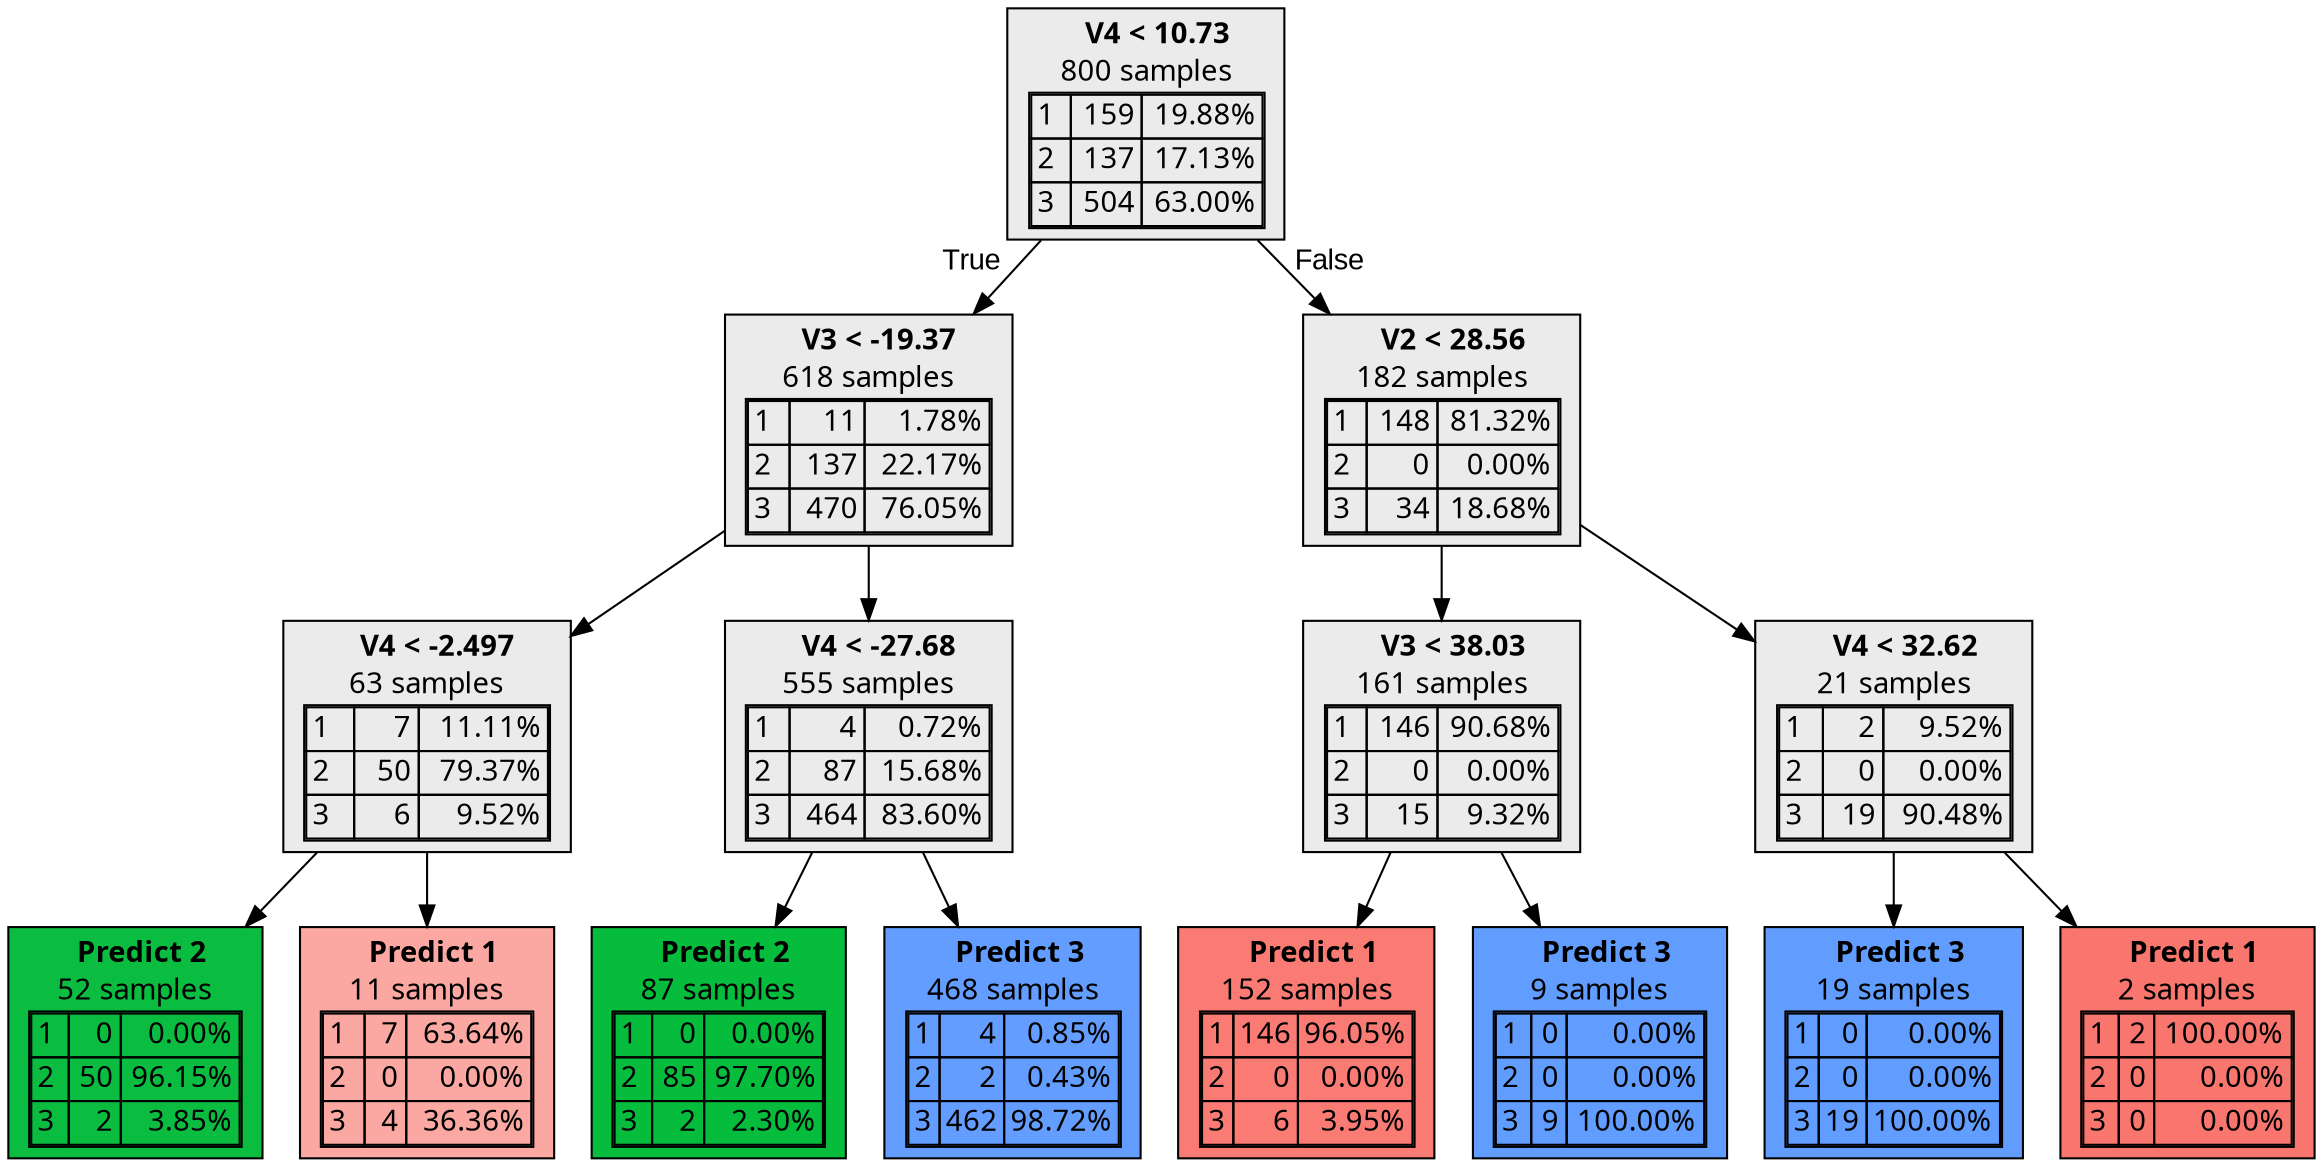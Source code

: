 digraph {
    1 [label=<  <TABLE BORDER="0" CELLPADDING="0">
      <TR>
    <TD>
      <B> V4 &lt; 10.73</B>
    </TD>
  </TR>

    <TR>
      <TD>800 samples</TD>
    </TR>
    <TR>
  <TD>
    <TABLE CELLSPACING="0">
        <TR >
    <TD ALIGN="LEFT">1</TD>
    <TD ALIGN="RIGHT">159</TD>
    <TD ALIGN="RIGHT">19.88%</TD>
  </TR>
  <TR >
    <TD ALIGN="LEFT">2</TD>
    <TD ALIGN="RIGHT">137</TD>
    <TD ALIGN="RIGHT">17.13%</TD>
  </TR>
  <TR class="highlighted">
    <TD ALIGN="LEFT">3</TD>
    <TD ALIGN="RIGHT">504</TD>
    <TD ALIGN="RIGHT">63.00%</TD>
  </TR>

    </TABLE>
  </TD>
</TR>

  </TABLE>
>,fillcolor="#EBEBEB",shape=box,fontname="bold arial",style="filled"];
    1 -> 2 [labeldistance=2.5, labelangle=45, headlabel="True",fontname="arial"];
    1 -> 9 [labeldistance=2.5, labelangle=-45, headlabel="False",fontname="arial"];
    2 [label=<  <TABLE BORDER="0" CELLPADDING="0">
      <TR>
    <TD>
      <B> V3 &lt; -19.37</B>
    </TD>
  </TR>

    <TR>
      <TD>618 samples</TD>
    </TR>
    <TR>
  <TD>
    <TABLE CELLSPACING="0">
        <TR >
    <TD ALIGN="LEFT">1</TD>
    <TD ALIGN="RIGHT">11</TD>
    <TD ALIGN="RIGHT">1.78%</TD>
  </TR>
  <TR >
    <TD ALIGN="LEFT">2</TD>
    <TD ALIGN="RIGHT">137</TD>
    <TD ALIGN="RIGHT">22.17%</TD>
  </TR>
  <TR class="highlighted">
    <TD ALIGN="LEFT">3</TD>
    <TD ALIGN="RIGHT">470</TD>
    <TD ALIGN="RIGHT">76.05%</TD>
  </TR>

    </TABLE>
  </TD>
</TR>

  </TABLE>
>,fillcolor="#EBEBEB",shape=box,fontname="bold arial",style="filled"];
    2 -> 3;
    2 -> 6;
    3 [label=<  <TABLE BORDER="0" CELLPADDING="0">
      <TR>
    <TD>
      <B> V4 &lt; -2.497</B>
    </TD>
  </TR>

    <TR>
      <TD>63 samples</TD>
    </TR>
    <TR>
  <TD>
    <TABLE CELLSPACING="0">
        <TR >
    <TD ALIGN="LEFT">1</TD>
    <TD ALIGN="RIGHT">7</TD>
    <TD ALIGN="RIGHT">11.11%</TD>
  </TR>
  <TR class="highlighted">
    <TD ALIGN="LEFT">2</TD>
    <TD ALIGN="RIGHT">50</TD>
    <TD ALIGN="RIGHT">79.37%</TD>
  </TR>
  <TR >
    <TD ALIGN="LEFT">3</TD>
    <TD ALIGN="RIGHT">6</TD>
    <TD ALIGN="RIGHT">9.52%</TD>
  </TR>

    </TABLE>
  </TD>
</TR>

  </TABLE>
>,fillcolor="#EBEBEB",shape=box,fontname="bold arial",style="filled"];
    3 -> 4;
    3 -> 5;
    4 [label=<  <TABLE BORDER="0" CELLPADDING="0">
      <TR>
    <TD>
      <B>Predict 2</B>
    </TD>
  </TR>

    <TR>
      <TD>52 samples</TD>
    </TR>
    <TR>
  <TD>
    <TABLE CELLSPACING="0">
        <TR >
    <TD ALIGN="LEFT">1</TD>
    <TD ALIGN="RIGHT">0</TD>
    <TD ALIGN="RIGHT">0.00%</TD>
  </TR>
  <TR class="highlighted">
    <TD ALIGN="LEFT">2</TD>
    <TD ALIGN="RIGHT">50</TD>
    <TD ALIGN="RIGHT">96.15%</TD>
  </TR>
  <TR >
    <TD ALIGN="LEFT">3</TD>
    <TD ALIGN="RIGHT">2</TD>
    <TD ALIGN="RIGHT">3.85%</TD>
  </TR>

    </TABLE>
  </TD>
</TR>

  </TABLE>
>,fillcolor="#00BA38f5",shape=box,fontname="bold arial",style="filled",color=black];
    5 [label=<  <TABLE BORDER="0" CELLPADDING="0">
      <TR>
    <TD>
      <B>Predict 1</B>
    </TD>
  </TR>

    <TR>
      <TD>11 samples</TD>
    </TR>
    <TR>
  <TD>
    <TABLE CELLSPACING="0">
        <TR class="highlighted">
    <TD ALIGN="LEFT">1</TD>
    <TD ALIGN="RIGHT">7</TD>
    <TD ALIGN="RIGHT">63.64%</TD>
  </TR>
  <TR >
    <TD ALIGN="LEFT">2</TD>
    <TD ALIGN="RIGHT">0</TD>
    <TD ALIGN="RIGHT">0.00%</TD>
  </TR>
  <TR >
    <TD ALIGN="LEFT">3</TD>
    <TD ALIGN="RIGHT">4</TD>
    <TD ALIGN="RIGHT">36.36%</TD>
  </TR>

    </TABLE>
  </TD>
</TR>

  </TABLE>
>,fillcolor="#F8766Da2",shape=box,fontname="bold arial",style="filled",color=black];
    6 [label=<  <TABLE BORDER="0" CELLPADDING="0">
      <TR>
    <TD>
      <B> V4 &lt; -27.68</B>
    </TD>
  </TR>

    <TR>
      <TD>555 samples</TD>
    </TR>
    <TR>
  <TD>
    <TABLE CELLSPACING="0">
        <TR >
    <TD ALIGN="LEFT">1</TD>
    <TD ALIGN="RIGHT">4</TD>
    <TD ALIGN="RIGHT">0.72%</TD>
  </TR>
  <TR >
    <TD ALIGN="LEFT">2</TD>
    <TD ALIGN="RIGHT">87</TD>
    <TD ALIGN="RIGHT">15.68%</TD>
  </TR>
  <TR class="highlighted">
    <TD ALIGN="LEFT">3</TD>
    <TD ALIGN="RIGHT">464</TD>
    <TD ALIGN="RIGHT">83.60%</TD>
  </TR>

    </TABLE>
  </TD>
</TR>

  </TABLE>
>,fillcolor="#EBEBEB",shape=box,fontname="bold arial",style="filled"];
    6 -> 7;
    6 -> 8;
    7 [label=<  <TABLE BORDER="0" CELLPADDING="0">
      <TR>
    <TD>
      <B>Predict 2</B>
    </TD>
  </TR>

    <TR>
      <TD>87 samples</TD>
    </TR>
    <TR>
  <TD>
    <TABLE CELLSPACING="0">
        <TR >
    <TD ALIGN="LEFT">1</TD>
    <TD ALIGN="RIGHT">0</TD>
    <TD ALIGN="RIGHT">0.00%</TD>
  </TR>
  <TR class="highlighted">
    <TD ALIGN="LEFT">2</TD>
    <TD ALIGN="RIGHT">85</TD>
    <TD ALIGN="RIGHT">97.70%</TD>
  </TR>
  <TR >
    <TD ALIGN="LEFT">3</TD>
    <TD ALIGN="RIGHT">2</TD>
    <TD ALIGN="RIGHT">2.30%</TD>
  </TR>

    </TABLE>
  </TD>
</TR>

  </TABLE>
>,fillcolor="#00BA38f9",shape=box,fontname="bold arial",style="filled",color=black];
    8 [label=<  <TABLE BORDER="0" CELLPADDING="0">
      <TR>
    <TD>
      <B>Predict 3</B>
    </TD>
  </TR>

    <TR>
      <TD>468 samples</TD>
    </TR>
    <TR>
  <TD>
    <TABLE CELLSPACING="0">
        <TR >
    <TD ALIGN="LEFT">1</TD>
    <TD ALIGN="RIGHT">4</TD>
    <TD ALIGN="RIGHT">0.85%</TD>
  </TR>
  <TR >
    <TD ALIGN="LEFT">2</TD>
    <TD ALIGN="RIGHT">2</TD>
    <TD ALIGN="RIGHT">0.43%</TD>
  </TR>
  <TR class="highlighted">
    <TD ALIGN="LEFT">3</TD>
    <TD ALIGN="RIGHT">462</TD>
    <TD ALIGN="RIGHT">98.72%</TD>
  </TR>

    </TABLE>
  </TD>
</TR>

  </TABLE>
>,fillcolor="#619CFFfc",shape=box,fontname="bold arial",style="filled",color=black];
    9 [label=<  <TABLE BORDER="0" CELLPADDING="0">
      <TR>
    <TD>
      <B> V2 &lt; 28.56</B>
    </TD>
  </TR>

    <TR>
      <TD>182 samples</TD>
    </TR>
    <TR>
  <TD>
    <TABLE CELLSPACING="0">
        <TR class="highlighted">
    <TD ALIGN="LEFT">1</TD>
    <TD ALIGN="RIGHT">148</TD>
    <TD ALIGN="RIGHT">81.32%</TD>
  </TR>
  <TR >
    <TD ALIGN="LEFT">2</TD>
    <TD ALIGN="RIGHT">0</TD>
    <TD ALIGN="RIGHT">0.00%</TD>
  </TR>
  <TR >
    <TD ALIGN="LEFT">3</TD>
    <TD ALIGN="RIGHT">34</TD>
    <TD ALIGN="RIGHT">18.68%</TD>
  </TR>

    </TABLE>
  </TD>
</TR>

  </TABLE>
>,fillcolor="#EBEBEB",shape=box,fontname="bold arial",style="filled"];
    9 -> 10;
    9 -> 13;
    10 [label=<  <TABLE BORDER="0" CELLPADDING="0">
      <TR>
    <TD>
      <B> V3 &lt; 38.03</B>
    </TD>
  </TR>

    <TR>
      <TD>161 samples</TD>
    </TR>
    <TR>
  <TD>
    <TABLE CELLSPACING="0">
        <TR class="highlighted">
    <TD ALIGN="LEFT">1</TD>
    <TD ALIGN="RIGHT">146</TD>
    <TD ALIGN="RIGHT">90.68%</TD>
  </TR>
  <TR >
    <TD ALIGN="LEFT">2</TD>
    <TD ALIGN="RIGHT">0</TD>
    <TD ALIGN="RIGHT">0.00%</TD>
  </TR>
  <TR >
    <TD ALIGN="LEFT">3</TD>
    <TD ALIGN="RIGHT">15</TD>
    <TD ALIGN="RIGHT">9.32%</TD>
  </TR>

    </TABLE>
  </TD>
</TR>

  </TABLE>
>,fillcolor="#EBEBEB",shape=box,fontname="bold arial",style="filled"];
    10 -> 11;
    10 -> 12;
    11 [label=<  <TABLE BORDER="0" CELLPADDING="0">
      <TR>
    <TD>
      <B>Predict 1</B>
    </TD>
  </TR>

    <TR>
      <TD>152 samples</TD>
    </TR>
    <TR>
  <TD>
    <TABLE CELLSPACING="0">
        <TR class="highlighted">
    <TD ALIGN="LEFT">1</TD>
    <TD ALIGN="RIGHT">146</TD>
    <TD ALIGN="RIGHT">96.05%</TD>
  </TR>
  <TR >
    <TD ALIGN="LEFT">2</TD>
    <TD ALIGN="RIGHT">0</TD>
    <TD ALIGN="RIGHT">0.00%</TD>
  </TR>
  <TR >
    <TD ALIGN="LEFT">3</TD>
    <TD ALIGN="RIGHT">6</TD>
    <TD ALIGN="RIGHT">3.95%</TD>
  </TR>

    </TABLE>
  </TD>
</TR>

  </TABLE>
>,fillcolor="#F8766Df5",shape=box,fontname="bold arial",style="filled",color=black];
    12 [label=<  <TABLE BORDER="0" CELLPADDING="0">
      <TR>
    <TD>
      <B>Predict 3</B>
    </TD>
  </TR>

    <TR>
      <TD>9 samples</TD>
    </TR>
    <TR>
  <TD>
    <TABLE CELLSPACING="0">
        <TR >
    <TD ALIGN="LEFT">1</TD>
    <TD ALIGN="RIGHT">0</TD>
    <TD ALIGN="RIGHT">0.00%</TD>
  </TR>
  <TR >
    <TD ALIGN="LEFT">2</TD>
    <TD ALIGN="RIGHT">0</TD>
    <TD ALIGN="RIGHT">0.00%</TD>
  </TR>
  <TR class="highlighted">
    <TD ALIGN="LEFT">3</TD>
    <TD ALIGN="RIGHT">9</TD>
    <TD ALIGN="RIGHT">100.00%</TD>
  </TR>

    </TABLE>
  </TD>
</TR>

  </TABLE>
>,fillcolor="#619CFFff",shape=box,fontname="bold arial",style="filled",color=black];
    13 [label=<  <TABLE BORDER="0" CELLPADDING="0">
      <TR>
    <TD>
      <B> V4 &lt; 32.62</B>
    </TD>
  </TR>

    <TR>
      <TD>21 samples</TD>
    </TR>
    <TR>
  <TD>
    <TABLE CELLSPACING="0">
        <TR >
    <TD ALIGN="LEFT">1</TD>
    <TD ALIGN="RIGHT">2</TD>
    <TD ALIGN="RIGHT">9.52%</TD>
  </TR>
  <TR >
    <TD ALIGN="LEFT">2</TD>
    <TD ALIGN="RIGHT">0</TD>
    <TD ALIGN="RIGHT">0.00%</TD>
  </TR>
  <TR class="highlighted">
    <TD ALIGN="LEFT">3</TD>
    <TD ALIGN="RIGHT">19</TD>
    <TD ALIGN="RIGHT">90.48%</TD>
  </TR>

    </TABLE>
  </TD>
</TR>

  </TABLE>
>,fillcolor="#EBEBEB",shape=box,fontname="bold arial",style="filled"];
    13 -> 14;
    13 -> 15;
    14 [label=<  <TABLE BORDER="0" CELLPADDING="0">
      <TR>
    <TD>
      <B>Predict 3</B>
    </TD>
  </TR>

    <TR>
      <TD>19 samples</TD>
    </TR>
    <TR>
  <TD>
    <TABLE CELLSPACING="0">
        <TR >
    <TD ALIGN="LEFT">1</TD>
    <TD ALIGN="RIGHT">0</TD>
    <TD ALIGN="RIGHT">0.00%</TD>
  </TR>
  <TR >
    <TD ALIGN="LEFT">2</TD>
    <TD ALIGN="RIGHT">0</TD>
    <TD ALIGN="RIGHT">0.00%</TD>
  </TR>
  <TR class="highlighted">
    <TD ALIGN="LEFT">3</TD>
    <TD ALIGN="RIGHT">19</TD>
    <TD ALIGN="RIGHT">100.00%</TD>
  </TR>

    </TABLE>
  </TD>
</TR>

  </TABLE>
>,fillcolor="#619CFFff",shape=box,fontname="bold arial",style="filled",color=black];
    15 [label=<  <TABLE BORDER="0" CELLPADDING="0">
      <TR>
    <TD>
      <B>Predict 1</B>
    </TD>
  </TR>

    <TR>
      <TD>2 samples</TD>
    </TR>
    <TR>
  <TD>
    <TABLE CELLSPACING="0">
        <TR class="highlighted">
    <TD ALIGN="LEFT">1</TD>
    <TD ALIGN="RIGHT">2</TD>
    <TD ALIGN="RIGHT">100.00%</TD>
  </TR>
  <TR >
    <TD ALIGN="LEFT">2</TD>
    <TD ALIGN="RIGHT">0</TD>
    <TD ALIGN="RIGHT">0.00%</TD>
  </TR>
  <TR >
    <TD ALIGN="LEFT">3</TD>
    <TD ALIGN="RIGHT">0</TD>
    <TD ALIGN="RIGHT">0.00%</TD>
  </TR>

    </TABLE>
  </TD>
</TR>

  </TABLE>
>,fillcolor="#F8766Dff",shape=box,fontname="bold arial",style="filled",color=black];
}
